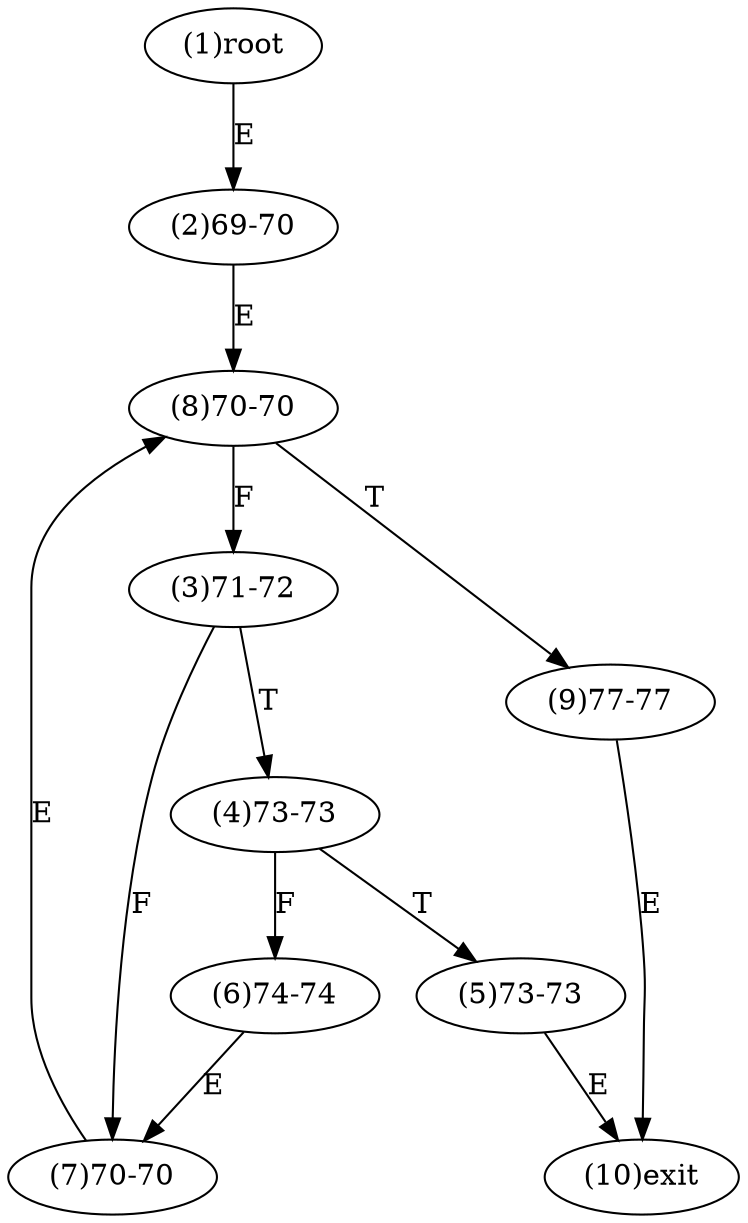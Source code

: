 digraph "" { 
1[ label="(1)root"];
2[ label="(2)69-70"];
3[ label="(3)71-72"];
4[ label="(4)73-73"];
5[ label="(5)73-73"];
6[ label="(6)74-74"];
7[ label="(7)70-70"];
8[ label="(8)70-70"];
9[ label="(9)77-77"];
10[ label="(10)exit"];
1->2[ label="E"];
2->8[ label="E"];
3->7[ label="F"];
3->4[ label="T"];
4->6[ label="F"];
4->5[ label="T"];
5->10[ label="E"];
6->7[ label="E"];
7->8[ label="E"];
8->3[ label="F"];
8->9[ label="T"];
9->10[ label="E"];
}